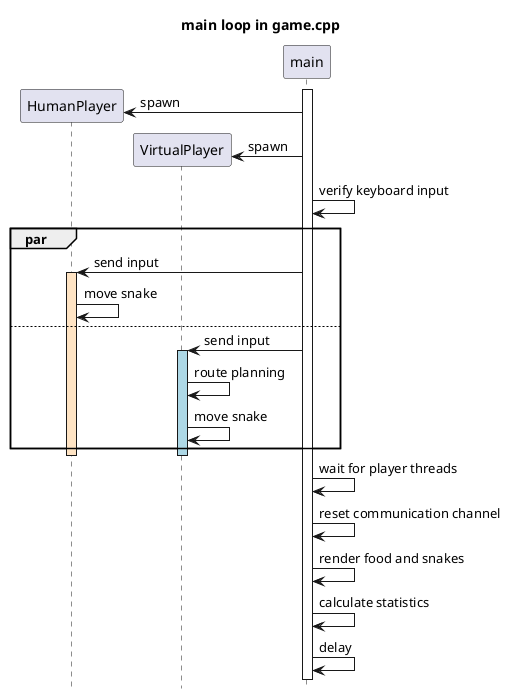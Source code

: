 @startuml

hide footbox
title main loop in game.cpp
participant HumanPlayer as T1
participant VirtualPlayer as T2
participant main

main ++

create T1
main -> T1 : spawn
create T2
main -> T2 : spawn
main -> main: verify keyboard input

par
    main -> T1 ++ #Bisque: send input
    T1 -> T1 : move snake
else
    main -> T2 ++ #LightBlue: send input
    T2 -> T2 : route planning
    T2 -> T2 : move snake
end
T1 --
T2 --
main -> main : wait for player threads
main -> main : reset communication channel
main -> main : render food and snakes
main -> main : calculate statistics 
main -> main : delay


@enduml